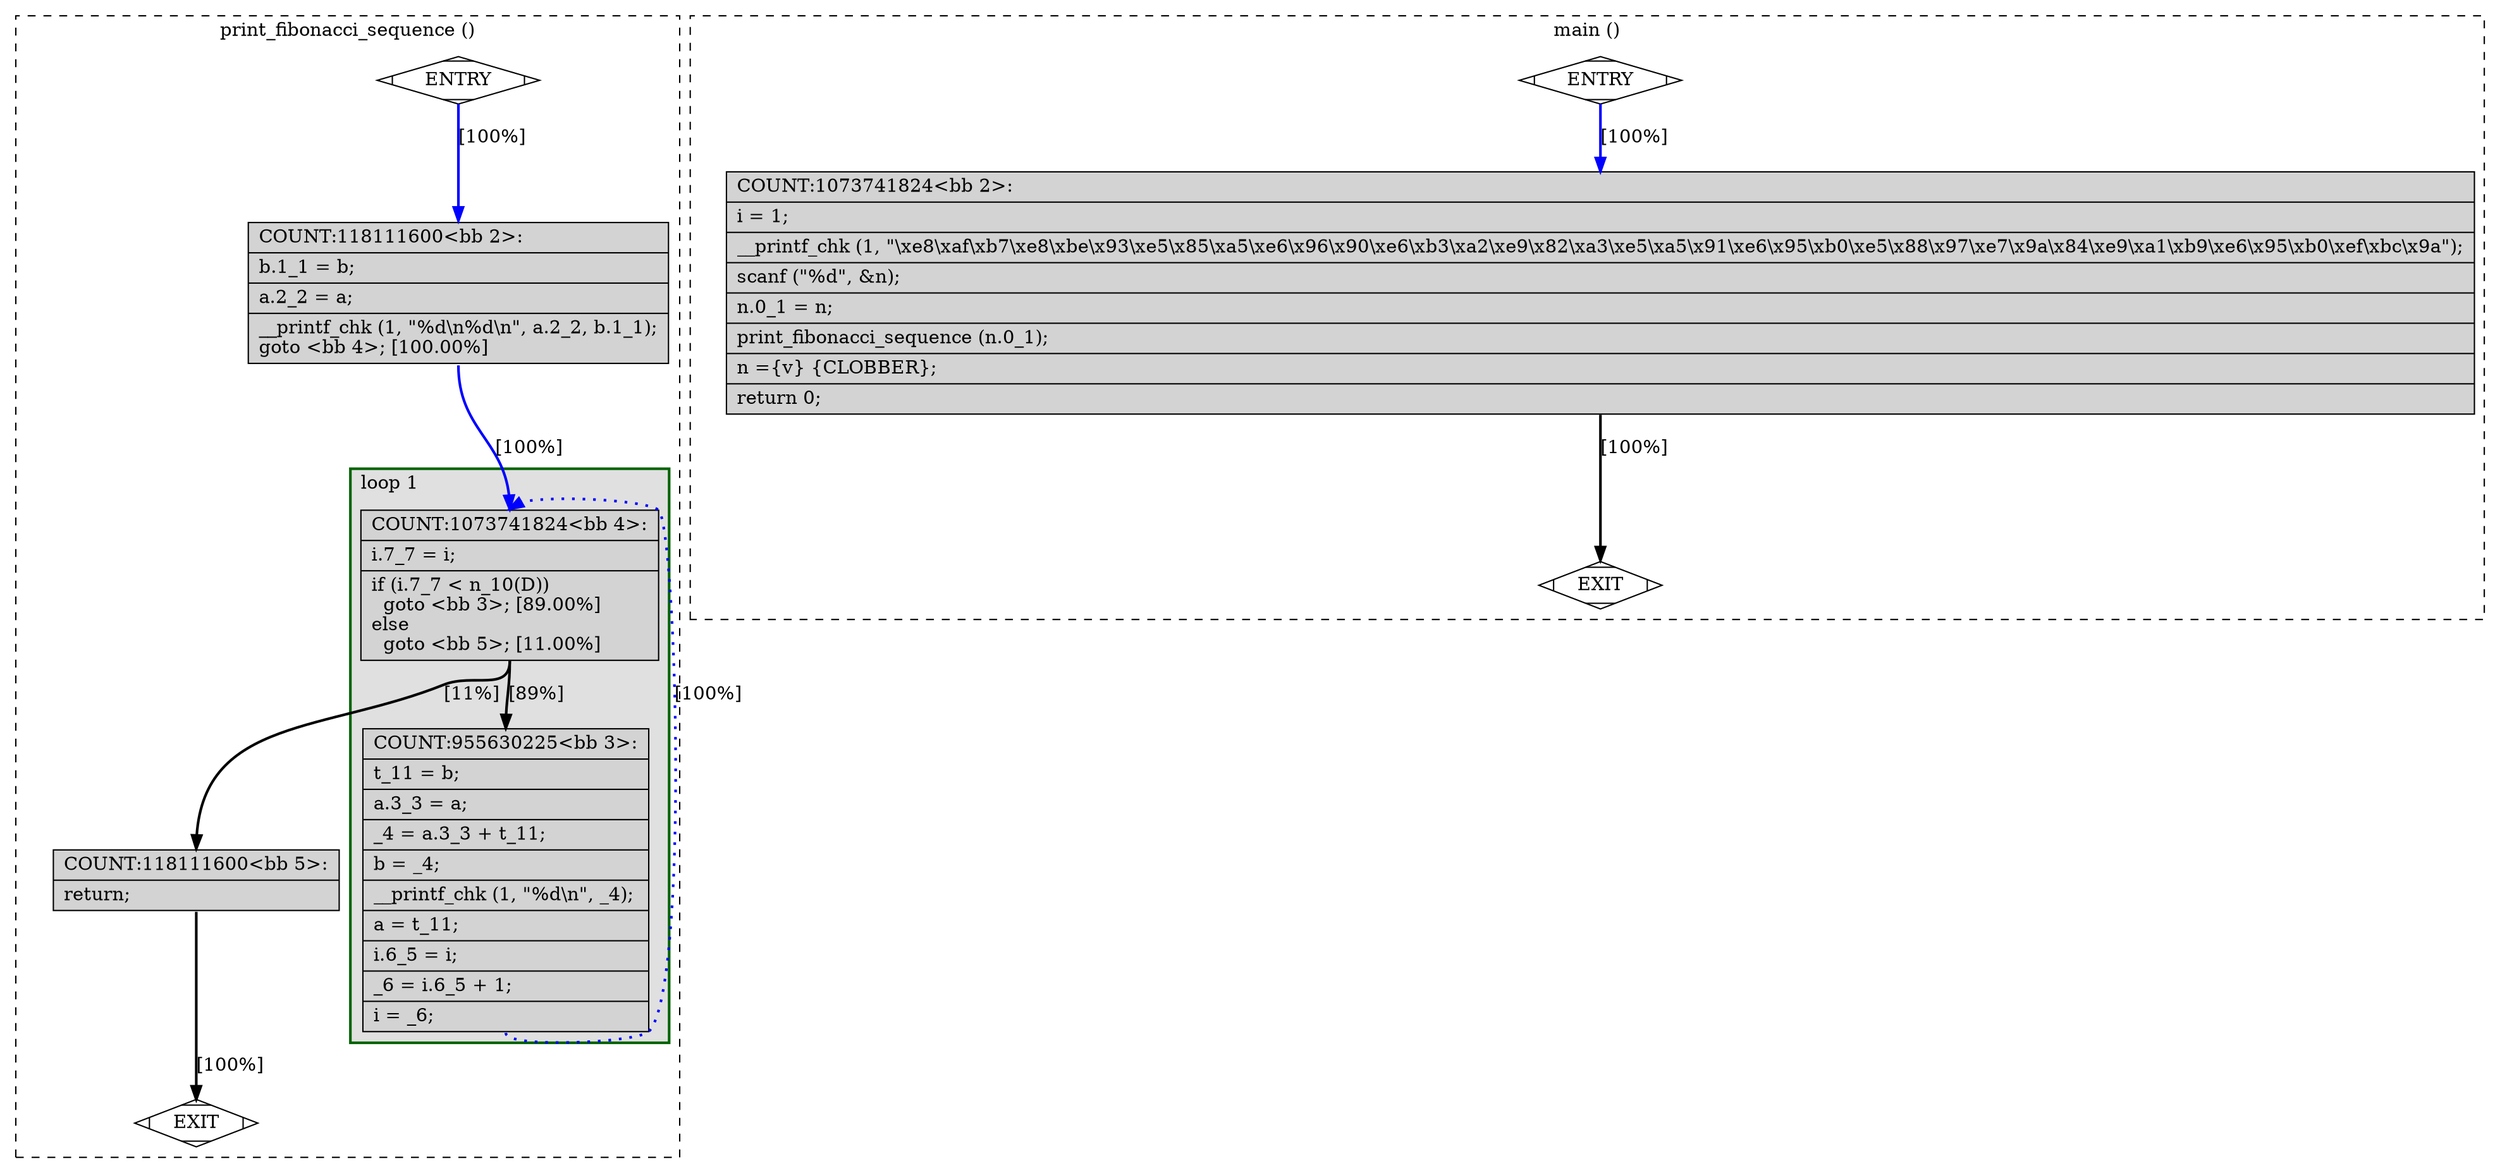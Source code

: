 digraph "a-main1.c.105t.alias" {
overlap=false;
subgraph "cluster_print_fibonacci_sequence" {
	style="dashed";
	color="black";
	label="print_fibonacci_sequence ()";
	subgraph cluster_24_1 {
	style="filled";
	color="darkgreen";
	fillcolor="grey88";
	label="loop 1";
	labeljust=l;
	penwidth=2;
	fn_24_basic_block_4 [shape=record,style=filled,fillcolor=lightgrey,label="{COUNT:1073741824\<bb\ 4\>:\l\
|i.7_7\ =\ i;\l\
|if\ (i.7_7\ \<\ n_10(D))\l\
\ \ goto\ \<bb\ 3\>;\ [89.00%]\l\
else\l\
\ \ goto\ \<bb\ 5\>;\ [11.00%]\l\
}"];

	fn_24_basic_block_3 [shape=record,style=filled,fillcolor=lightgrey,label="{COUNT:955630225\<bb\ 3\>:\l\
|t_11\ =\ b;\l\
|a.3_3\ =\ a;\l\
|_4\ =\ a.3_3\ +\ t_11;\l\
|b\ =\ _4;\l\
|__printf_chk\ (1,\ \"%d\\n\",\ _4);\l\
|a\ =\ t_11;\l\
|i.6_5\ =\ i;\l\
|_6\ =\ i.6_5\ +\ 1;\l\
|i\ =\ _6;\l\
}"];

	}
	fn_24_basic_block_0 [shape=Mdiamond,style=filled,fillcolor=white,label="ENTRY"];

	fn_24_basic_block_1 [shape=Mdiamond,style=filled,fillcolor=white,label="EXIT"];

	fn_24_basic_block_2 [shape=record,style=filled,fillcolor=lightgrey,label="{COUNT:118111600\<bb\ 2\>:\l\
|b.1_1\ =\ b;\l\
|a.2_2\ =\ a;\l\
|__printf_chk\ (1,\ \"%d\\n%d\\n\",\ a.2_2,\ b.1_1);\l\
goto\ \<bb\ 4\>;\ [100.00%]\l\
}"];

	fn_24_basic_block_5 [shape=record,style=filled,fillcolor=lightgrey,label="{COUNT:118111600\<bb\ 5\>:\l\
|return;\l\
}"];

	fn_24_basic_block_0:s -> fn_24_basic_block_2:n [style="solid,bold",color=blue,weight=100,constraint=true,label="[100%]"];
	fn_24_basic_block_2:s -> fn_24_basic_block_4:n [style="solid,bold",color=blue,weight=100,constraint=true,label="[100%]"];
	fn_24_basic_block_3:s -> fn_24_basic_block_4:n [style="dotted,bold",color=blue,weight=10,constraint=false,label="[100%]"];
	fn_24_basic_block_4:s -> fn_24_basic_block_3:n [style="solid,bold",color=black,weight=10,constraint=true,label="[89%]"];
	fn_24_basic_block_4:s -> fn_24_basic_block_5:n [style="solid,bold",color=black,weight=10,constraint=true,label="[11%]"];
	fn_24_basic_block_5:s -> fn_24_basic_block_1:n [style="solid,bold",color=black,weight=10,constraint=true,label="[100%]"];
	fn_24_basic_block_0:s -> fn_24_basic_block_1:n [style="invis",constraint=true];
}
subgraph "cluster_main" {
	style="dashed";
	color="black";
	label="main ()";
	fn_23_basic_block_0 [shape=Mdiamond,style=filled,fillcolor=white,label="ENTRY"];

	fn_23_basic_block_1 [shape=Mdiamond,style=filled,fillcolor=white,label="EXIT"];

	fn_23_basic_block_2 [shape=record,style=filled,fillcolor=lightgrey,label="{COUNT:1073741824\<bb\ 2\>:\l\
|i\ =\ 1;\l\
|__printf_chk\ (1,\ \"\\xe8\\xaf\\xb7\\xe8\\xbe\\x93\\xe5\\x85\\xa5\\xe6\\x96\\x90\\xe6\\xb3\\xa2\\xe9\\x82\\xa3\\xe5\\xa5\\x91\\xe6\\x95\\xb0\\xe5\\x88\\x97\\xe7\\x9a\\x84\\xe9\\xa1\\xb9\\xe6\\x95\\xb0\\xef\\xbc\\x9a\");\l\
|scanf\ (\"%d\",\ &n);\l\
|n.0_1\ =\ n;\l\
|print_fibonacci_sequence\ (n.0_1);\l\
|n\ =\{v\}\ \{CLOBBER\};\l\
|return\ 0;\l\
}"];

	fn_23_basic_block_0:s -> fn_23_basic_block_2:n [style="solid,bold",color=blue,weight=100,constraint=true,label="[100%]"];
	fn_23_basic_block_2:s -> fn_23_basic_block_1:n [style="solid,bold",color=black,weight=10,constraint=true,label="[100%]"];
	fn_23_basic_block_0:s -> fn_23_basic_block_1:n [style="invis",constraint=true];
}
}
